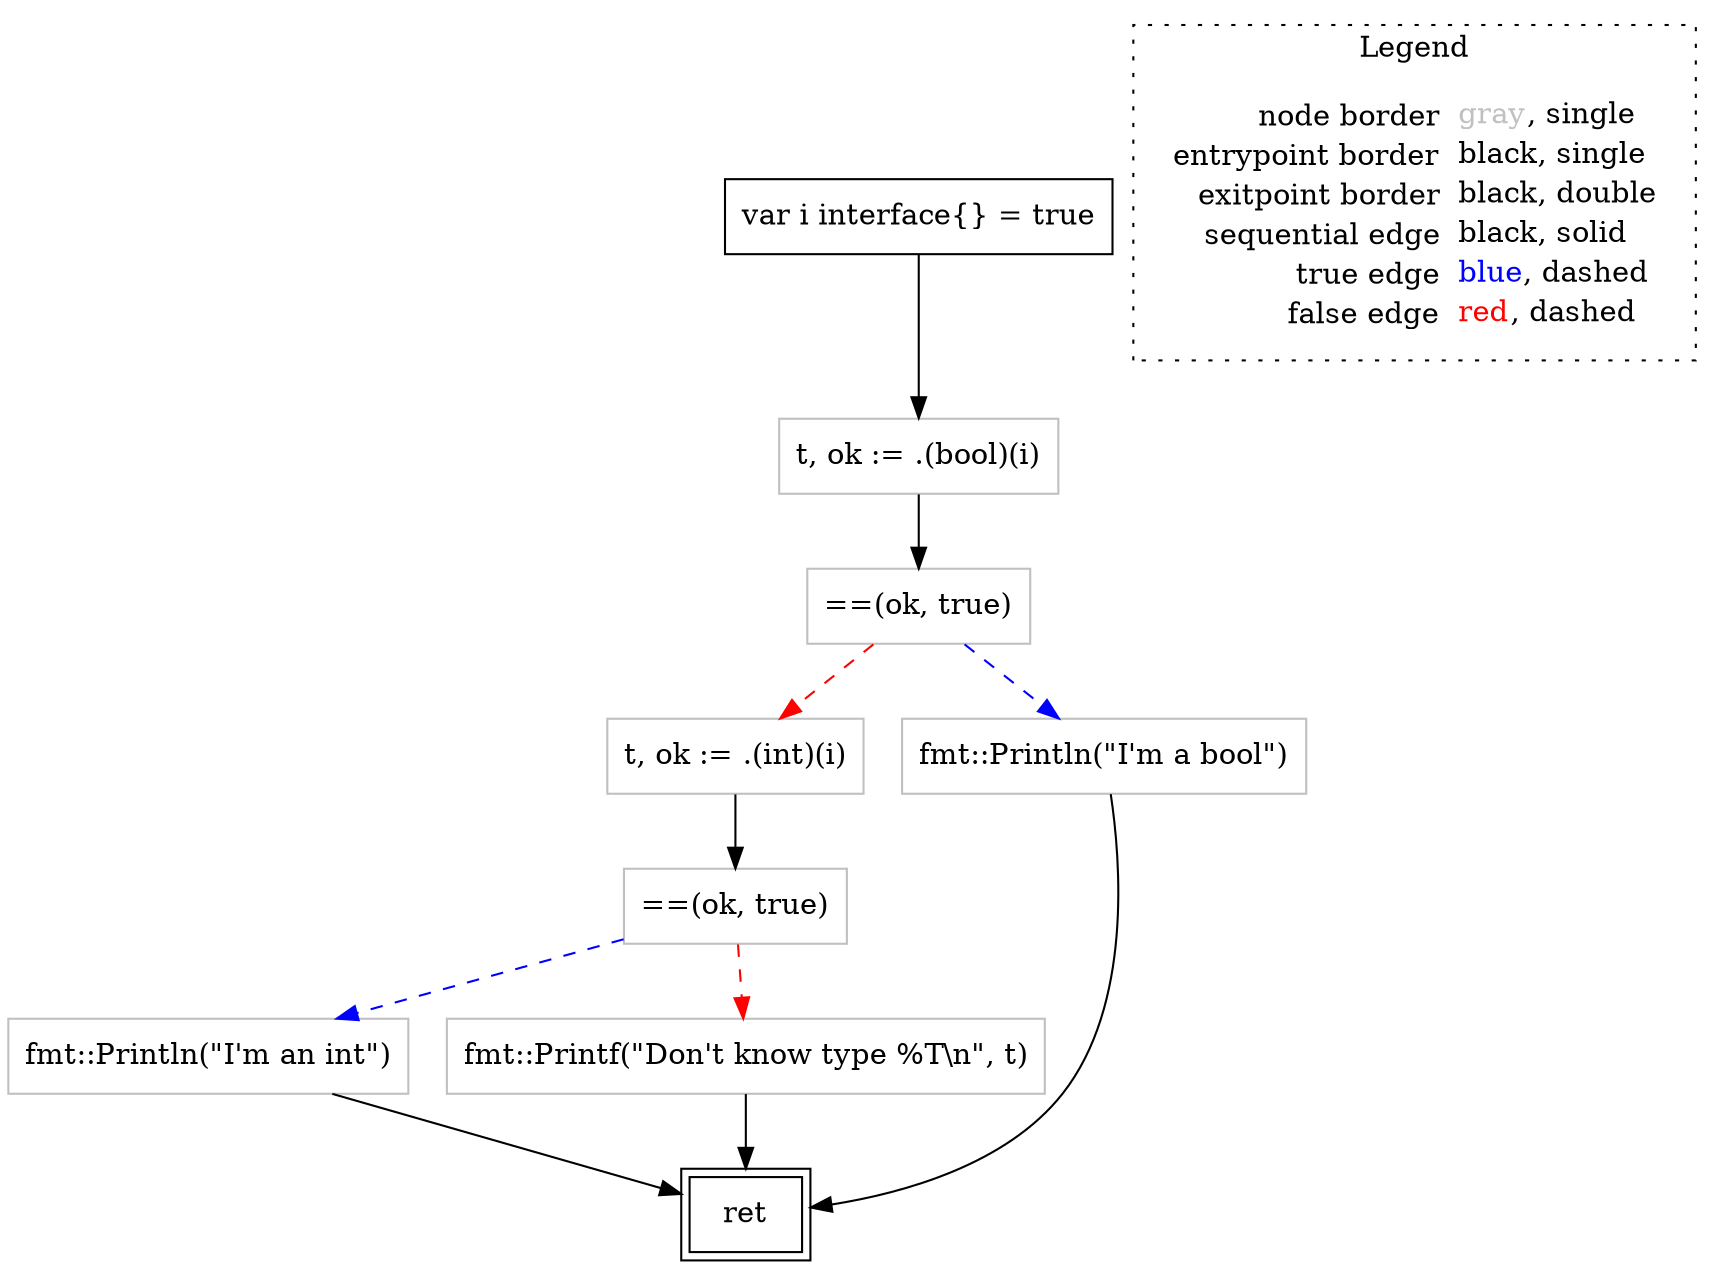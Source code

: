 digraph {
	"node0" [shape="rect",color="black",label=<var i interface{} = true>];
	"node1" [shape="rect",color="gray",label=<fmt::Println(&quot;I'm an int&quot;)>];
	"node2" [shape="rect",color="gray",label=<t, ok := .(int)(i)>];
	"node3" [shape="rect",color="gray",label=<==(ok, true)>];
	"node4" [shape="rect",color="gray",label=<fmt::Println(&quot;I'm a bool&quot;)>];
	"node5" [shape="rect",color="gray",label=<t, ok := .(bool)(i)>];
	"node6" [shape="rect",color="gray",label=<==(ok, true)>];
	"node7" [shape="rect",color="gray",label=<fmt::Printf(&quot;Don't know type %T\\n&quot;, t)>];
	"node8" [shape="rect",color="black",peripheries="2",label=<ret>];
	"node1" -> "node8" [color="black"];
	"node2" -> "node3" [color="black"];
	"node3" -> "node1" [color="blue",style="dashed"];
	"node3" -> "node7" [color="red",style="dashed"];
	"node4" -> "node8" [color="black"];
	"node5" -> "node6" [color="black"];
	"node6" -> "node2" [color="red",style="dashed"];
	"node6" -> "node4" [color="blue",style="dashed"];
	"node7" -> "node8" [color="black"];
	"node0" -> "node5" [color="black"];
subgraph cluster_legend {
	label="Legend";
	style=dotted;
	node [shape=plaintext];
	"legend" [label=<<table border="0" cellpadding="2" cellspacing="0" cellborder="0"><tr><td align="right">node border&nbsp;</td><td align="left"><font color="gray">gray</font>, single</td></tr><tr><td align="right">entrypoint border&nbsp;</td><td align="left"><font color="black">black</font>, single</td></tr><tr><td align="right">exitpoint border&nbsp;</td><td align="left"><font color="black">black</font>, double</td></tr><tr><td align="right">sequential edge&nbsp;</td><td align="left"><font color="black">black</font>, solid</td></tr><tr><td align="right">true edge&nbsp;</td><td align="left"><font color="blue">blue</font>, dashed</td></tr><tr><td align="right">false edge&nbsp;</td><td align="left"><font color="red">red</font>, dashed</td></tr></table>>];
}

}
